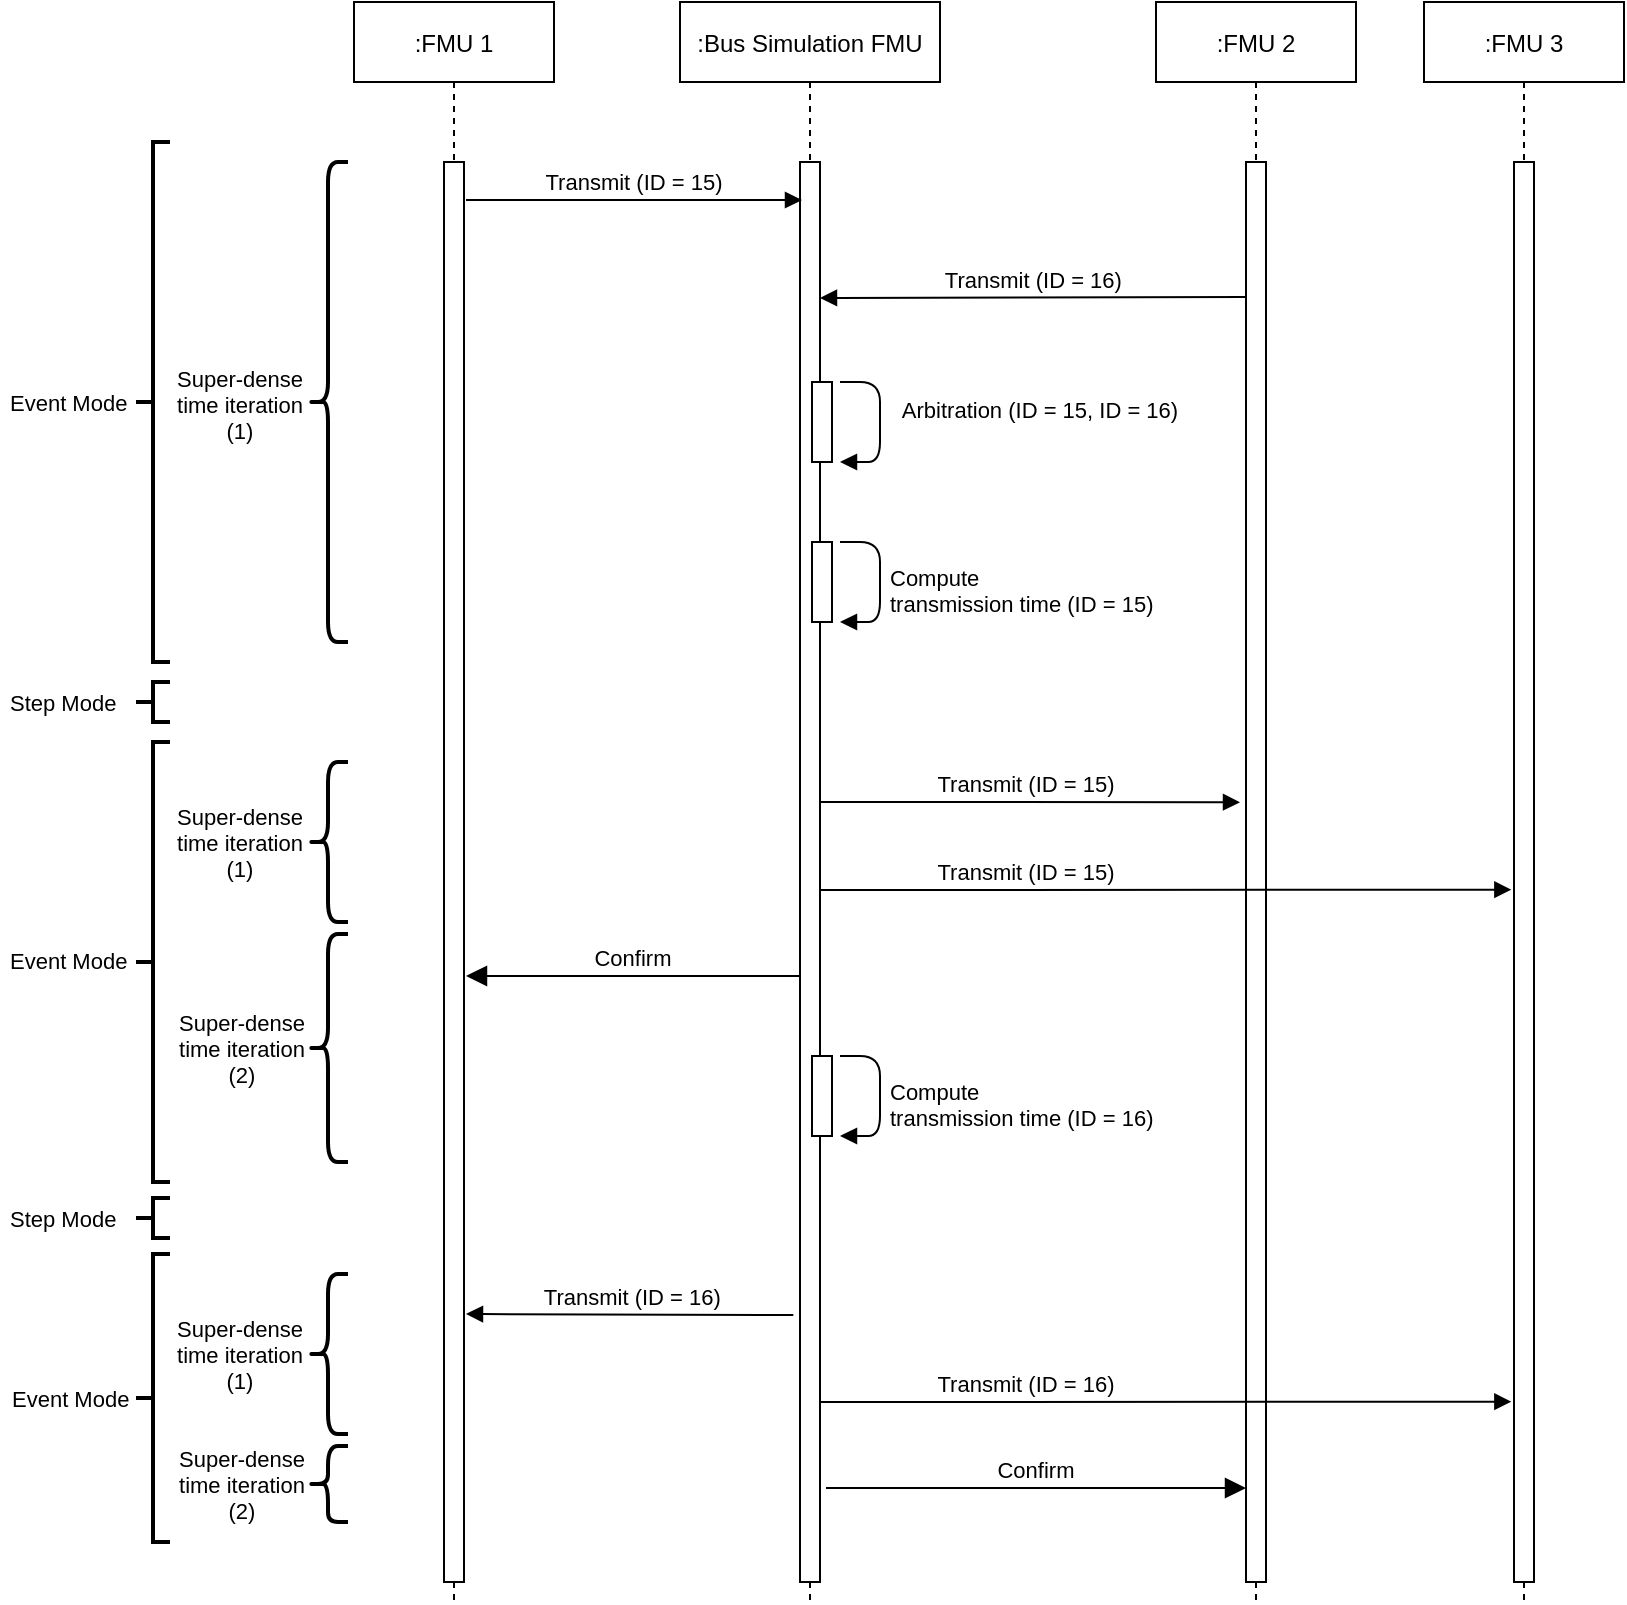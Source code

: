 <mxfile version="20.8.8" type="device"><diagram id="kgpKYQtTHZ0yAKxKKP6v" name="Page-1"><mxGraphModel dx="837" dy="484" grid="1" gridSize="10" guides="1" tooltips="1" connect="1" arrows="1" fold="1" page="1" pageScale="1" pageWidth="850" pageHeight="1100" math="0" shadow="0"><root><mxCell id="0"/><mxCell id="1" parent="0"/><mxCell id="3nuBFxr9cyL0pnOWT2aG-5" value=":Bus Simulation FMU" style="shape=umlLifeline;perimeter=lifelinePerimeter;container=1;collapsible=0;recursiveResize=0;rounded=0;shadow=0;strokeWidth=1;" parent="1" vertex="1"><mxGeometry x="587" y="80" width="130" height="800" as="geometry"/></mxCell><mxCell id="3nuBFxr9cyL0pnOWT2aG-6" value="" style="points=[];perimeter=orthogonalPerimeter;rounded=0;shadow=0;strokeWidth=1;" parent="3nuBFxr9cyL0pnOWT2aG-5" vertex="1"><mxGeometry x="60" y="80" width="10" height="710" as="geometry"/></mxCell><mxCell id="3nuBFxr9cyL0pnOWT2aG-4" value="" style="points=[];perimeter=orthogonalPerimeter;rounded=0;shadow=0;strokeWidth=1;" parent="3nuBFxr9cyL0pnOWT2aG-5" vertex="1"><mxGeometry x="66" y="190" width="10" height="40" as="geometry"/></mxCell><mxCell id="_HQoY5Zo2aadwidPgHyK-5" value="" style="points=[];perimeter=orthogonalPerimeter;rounded=0;shadow=0;strokeWidth=1;" parent="3nuBFxr9cyL0pnOWT2aG-5" vertex="1"><mxGeometry x="66" y="270" width="10" height="40" as="geometry"/></mxCell><mxCell id="_HQoY5Zo2aadwidPgHyK-6" value="Compute&#10;transmission time (ID = 15)" style="verticalAlign=bottom;endArrow=block;shadow=0;strokeWidth=1;align=left;" parent="3nuBFxr9cyL0pnOWT2aG-5" edge="1"><mxGeometry x="0.5" y="-3" relative="1" as="geometry"><mxPoint x="80" y="270" as="sourcePoint"/><mxPoint x="80" y="310" as="targetPoint"/><Array as="points"><mxPoint x="100" y="270"/><mxPoint x="100" y="310"/></Array><mxPoint x="3" y="3" as="offset"/></mxGeometry></mxCell><mxCell id="3nuBFxr9cyL0pnOWT2aG-1" value=":FMU 1" style="shape=umlLifeline;perimeter=lifelinePerimeter;container=1;collapsible=0;recursiveResize=0;rounded=0;shadow=0;strokeWidth=1;" parent="1" vertex="1"><mxGeometry x="424" y="80" width="100" height="800" as="geometry"/></mxCell><mxCell id="3nuBFxr9cyL0pnOWT2aG-2" value="" style="points=[];perimeter=orthogonalPerimeter;rounded=0;shadow=0;strokeWidth=1;" parent="3nuBFxr9cyL0pnOWT2aG-1" vertex="1"><mxGeometry x="45" y="80" width="10" height="710" as="geometry"/></mxCell><mxCell id="eGcspzg-jYoVY6njO30K-1" value=":FMU 2" style="shape=umlLifeline;perimeter=lifelinePerimeter;container=1;collapsible=0;recursiveResize=0;rounded=0;shadow=0;strokeWidth=1;" parent="1" vertex="1"><mxGeometry x="825" y="80" width="100" height="800" as="geometry"/></mxCell><mxCell id="eGcspzg-jYoVY6njO30K-2" value="" style="points=[];perimeter=orthogonalPerimeter;rounded=0;shadow=0;strokeWidth=1;" parent="eGcspzg-jYoVY6njO30K-1" vertex="1"><mxGeometry x="45" y="80" width="10" height="710" as="geometry"/></mxCell><mxCell id="eGcspzg-jYoVY6njO30K-4" value="Arbitration (ID = 15, ID = 16)" style="verticalAlign=bottom;endArrow=block;shadow=0;strokeWidth=1;" parent="1" edge="1"><mxGeometry x="0.075" y="80" relative="1" as="geometry"><mxPoint x="667" y="270" as="sourcePoint"/><mxPoint x="667" y="310" as="targetPoint"/><Array as="points"><mxPoint x="687" y="270"/><mxPoint x="687" y="310"/></Array><mxPoint as="offset"/></mxGeometry></mxCell><mxCell id="Ct78ly6aTw_c9TOjw8sM-1" value="Transmit (ID = 15)" style="verticalAlign=bottom;endArrow=block;entryX=0;entryY=0;shadow=0;strokeWidth=1;" parent="1" edge="1"><mxGeometry relative="1" as="geometry"><mxPoint x="480" y="179" as="sourcePoint"/><mxPoint x="648" y="179" as="targetPoint"/></mxGeometry></mxCell><mxCell id="_HQoY5Zo2aadwidPgHyK-4" value="Transmit (ID = 16)" style="verticalAlign=bottom;endArrow=block;shadow=0;strokeWidth=1;exitX=0.02;exitY=0.088;exitDx=0;exitDy=0;exitPerimeter=0;" parent="1" edge="1"><mxGeometry relative="1" as="geometry"><mxPoint x="870.2" y="227.56" as="sourcePoint"/><mxPoint x="657" y="228" as="targetPoint"/></mxGeometry></mxCell><mxCell id="_HQoY5Zo2aadwidPgHyK-7" value=":FMU 3" style="shape=umlLifeline;perimeter=lifelinePerimeter;container=1;collapsible=0;recursiveResize=0;rounded=0;shadow=0;strokeWidth=1;" parent="1" vertex="1"><mxGeometry x="959" y="80" width="100" height="800" as="geometry"/></mxCell><mxCell id="_HQoY5Zo2aadwidPgHyK-8" value="" style="points=[];perimeter=orthogonalPerimeter;rounded=0;shadow=0;strokeWidth=1;" parent="_HQoY5Zo2aadwidPgHyK-7" vertex="1"><mxGeometry x="45" y="80" width="10" height="710" as="geometry"/></mxCell><mxCell id="_HQoY5Zo2aadwidPgHyK-10" value="Transmit (ID = 15)" style="verticalAlign=bottom;endArrow=block;shadow=0;strokeWidth=1;entryX=-0.132;entryY=0.541;entryDx=0;entryDy=0;entryPerimeter=0;" parent="1" edge="1"><mxGeometry x="-0.402" relative="1" as="geometry"><mxPoint x="656.5" y="524" as="sourcePoint"/><mxPoint x="1002.68" y="523.83" as="targetPoint"/><mxPoint as="offset"/></mxGeometry></mxCell><mxCell id="_HQoY5Zo2aadwidPgHyK-14" value="" style="strokeWidth=2;html=1;shape=mxgraph.flowchart.annotation_2;align=left;labelPosition=right;pointerEvents=1;fontSize=11;fillColor=none;" parent="1" vertex="1"><mxGeometry x="315" y="150" width="17" height="260" as="geometry"/></mxCell><mxCell id="_HQoY5Zo2aadwidPgHyK-15" value="" style="strokeWidth=2;html=1;shape=mxgraph.flowchart.annotation_2;align=left;labelPosition=right;pointerEvents=1;fontSize=11;fillColor=none;" parent="1" vertex="1"><mxGeometry x="315" y="450" width="17" height="220" as="geometry"/></mxCell><mxCell id="_HQoY5Zo2aadwidPgHyK-18" value="Event Mode" style="text;align=left;fontStyle=0;verticalAlign=middle;spacingLeft=3;spacingRight=3;strokeColor=none;rotatable=0;points=[[0,0.5],[1,0.5]];portConstraint=eastwest;fontSize=11;fillColor=none;" parent="1" vertex="1"><mxGeometry x="247" y="546" width="80" height="26" as="geometry"/></mxCell><mxCell id="_HQoY5Zo2aadwidPgHyK-19" value="Transmit (ID = 15)" style="verticalAlign=bottom;endArrow=block;entryX=0.42;entryY=0.587;shadow=0;strokeWidth=1;entryDx=0;entryDy=0;entryPerimeter=0;" parent="1" edge="1"><mxGeometry x="-0.019" relative="1" as="geometry"><mxPoint x="657" y="480" as="sourcePoint"/><mxPoint x="867" y="480.12" as="targetPoint"/><mxPoint as="offset"/></mxGeometry></mxCell><mxCell id="3nuBFxr9cyL0pnOWT2aG-7" value="Confirm" style="verticalAlign=bottom;endArrow=block;endSize=8;exitX=0;exitY=0.95;shadow=0;strokeWidth=1;endFill=1;" parent="1" edge="1"><mxGeometry relative="1" as="geometry"><mxPoint x="480" y="567" as="targetPoint"/><mxPoint x="647" y="567.0" as="sourcePoint"/></mxGeometry></mxCell><mxCell id="TJ8cURRopO99HcsGI5Q8-2" value="" style="shape=curlyBracket;whiteSpace=wrap;html=1;rounded=1;labelPosition=left;verticalLabelPosition=middle;align=right;verticalAlign=middle;strokeWidth=2;" parent="1" vertex="1"><mxGeometry x="401" y="160" width="20" height="240" as="geometry"/></mxCell><mxCell id="TJ8cURRopO99HcsGI5Q8-3" value="" style="shape=curlyBracket;whiteSpace=wrap;html=1;rounded=1;labelPosition=left;verticalLabelPosition=middle;align=right;verticalAlign=middle;strokeWidth=2;" parent="1" vertex="1"><mxGeometry x="401" y="460" width="20" height="80" as="geometry"/></mxCell><mxCell id="TJ8cURRopO99HcsGI5Q8-4" value="Super-dense&#10;time iteration&#10;(1)" style="text;align=center;fontStyle=0;verticalAlign=middle;spacingLeft=3;spacingRight=3;strokeColor=none;rotatable=0;points=[[0,0.5],[1,0.5]];portConstraint=eastwest;fontSize=11;fillColor=none;" parent="1" vertex="1"><mxGeometry x="327" y="268" width="80" height="26" as="geometry"/></mxCell><mxCell id="TJ8cURRopO99HcsGI5Q8-5" value="Super-dense&#10;time iteration&#10;(1)" style="text;align=center;fontStyle=0;verticalAlign=middle;spacingLeft=3;spacingRight=3;strokeColor=none;rotatable=0;points=[[0,0.5],[1,0.5]];portConstraint=eastwest;fontSize=11;fillColor=none;" parent="1" vertex="1"><mxGeometry x="327" y="487" width="80" height="26" as="geometry"/></mxCell><mxCell id="TJ8cURRopO99HcsGI5Q8-6" value="Event Mode" style="text;align=left;fontStyle=0;verticalAlign=middle;spacingLeft=3;spacingRight=3;strokeColor=none;rotatable=0;points=[[0,0.5],[1,0.5]];portConstraint=eastwest;fontSize=11;fillColor=none;" parent="1" vertex="1"><mxGeometry x="247" y="267" width="80" height="26" as="geometry"/></mxCell><mxCell id="TJ8cURRopO99HcsGI5Q8-7" value="" style="strokeWidth=2;html=1;shape=mxgraph.flowchart.annotation_2;align=left;labelPosition=right;pointerEvents=1;fontSize=11;fillColor=none;" parent="1" vertex="1"><mxGeometry x="315" y="420" width="17" height="20" as="geometry"/></mxCell><mxCell id="TJ8cURRopO99HcsGI5Q8-8" value="Step Mode" style="text;align=left;fontStyle=0;verticalAlign=middle;spacingLeft=3;spacingRight=3;strokeColor=none;rotatable=0;points=[[0,0.5],[1,0.5]];portConstraint=eastwest;fontSize=11;fillColor=none;" parent="1" vertex="1"><mxGeometry x="247" y="417" width="80" height="26" as="geometry"/></mxCell><mxCell id="WQ29GB5LsVI4mir2wNij-17" value="" style="shape=curlyBracket;whiteSpace=wrap;html=1;rounded=1;labelPosition=left;verticalLabelPosition=middle;align=right;verticalAlign=middle;strokeWidth=2;" parent="1" vertex="1"><mxGeometry x="401" y="546" width="20" height="114" as="geometry"/></mxCell><mxCell id="WQ29GB5LsVI4mir2wNij-18" value="Super-dense&#10;time iteration&#10;(2)" style="text;align=center;fontStyle=0;verticalAlign=middle;spacingLeft=3;spacingRight=3;strokeColor=none;rotatable=0;points=[[0,0.5],[1,0.5]];portConstraint=eastwest;fontSize=11;fillColor=none;" parent="1" vertex="1"><mxGeometry x="328" y="590" width="80" height="26" as="geometry"/></mxCell><mxCell id="T2kxRcn2vWfKBakwWOv0-1" value="" style="strokeWidth=2;html=1;shape=mxgraph.flowchart.annotation_2;align=left;labelPosition=right;pointerEvents=1;fontSize=11;fillColor=none;" vertex="1" parent="1"><mxGeometry x="315" y="678" width="17" height="20" as="geometry"/></mxCell><mxCell id="T2kxRcn2vWfKBakwWOv0-2" value="Step Mode" style="text;align=left;fontStyle=0;verticalAlign=middle;spacingLeft=3;spacingRight=3;strokeColor=none;rotatable=0;points=[[0,0.5],[1,0.5]];portConstraint=eastwest;fontSize=11;fillColor=none;" vertex="1" parent="1"><mxGeometry x="247" y="675" width="80" height="26" as="geometry"/></mxCell><mxCell id="T2kxRcn2vWfKBakwWOv0-3" value="" style="points=[];perimeter=orthogonalPerimeter;rounded=0;shadow=0;strokeWidth=1;" vertex="1" parent="1"><mxGeometry x="653" y="607" width="10" height="40" as="geometry"/></mxCell><mxCell id="T2kxRcn2vWfKBakwWOv0-4" value="Compute&#10;transmission time (ID = 16)" style="verticalAlign=bottom;endArrow=block;shadow=0;strokeWidth=1;align=left;" edge="1" parent="1"><mxGeometry x="0.5" y="-3" relative="1" as="geometry"><mxPoint x="667" y="607" as="sourcePoint"/><mxPoint x="667" y="647" as="targetPoint"/><Array as="points"><mxPoint x="687" y="607"/><mxPoint x="687" y="647"/></Array><mxPoint x="3" y="3" as="offset"/></mxGeometry></mxCell><mxCell id="T2kxRcn2vWfKBakwWOv0-5" value="Transmit (ID = 16)" style="verticalAlign=bottom;endArrow=block;shadow=0;strokeWidth=1;entryX=-0.132;entryY=0.541;entryDx=0;entryDy=0;entryPerimeter=0;" edge="1" parent="1"><mxGeometry x="-0.402" relative="1" as="geometry"><mxPoint x="656.5" y="780" as="sourcePoint"/><mxPoint x="1002.68" y="779.83" as="targetPoint"/><mxPoint as="offset"/></mxGeometry></mxCell><mxCell id="T2kxRcn2vWfKBakwWOv0-6" value="" style="strokeWidth=2;html=1;shape=mxgraph.flowchart.annotation_2;align=left;labelPosition=right;pointerEvents=1;fontSize=11;fillColor=none;" vertex="1" parent="1"><mxGeometry x="315" y="706" width="17" height="144" as="geometry"/></mxCell><mxCell id="T2kxRcn2vWfKBakwWOv0-7" value="Event Mode" style="text;align=left;fontStyle=0;verticalAlign=middle;spacingLeft=3;spacingRight=3;strokeColor=none;rotatable=0;points=[[0,0.5],[1,0.5]];portConstraint=eastwest;fontSize=11;fillColor=none;" vertex="1" parent="1"><mxGeometry x="248" y="765" width="80" height="26" as="geometry"/></mxCell><mxCell id="T2kxRcn2vWfKBakwWOv0-8" value="Transmit (ID = 16)" style="verticalAlign=bottom;endArrow=block;shadow=0;strokeWidth=1;exitX=-0.333;exitY=0.812;exitDx=0;exitDy=0;exitPerimeter=0;" edge="1" parent="1" source="3nuBFxr9cyL0pnOWT2aG-6"><mxGeometry x="-0.019" relative="1" as="geometry"><mxPoint x="657" y="736" as="sourcePoint"/><mxPoint x="480" y="736" as="targetPoint"/><mxPoint as="offset"/></mxGeometry></mxCell><mxCell id="T2kxRcn2vWfKBakwWOv0-9" value="Confirm" style="verticalAlign=bottom;endArrow=block;endSize=8;shadow=0;strokeWidth=1;endFill=1;" edge="1" parent="1"><mxGeometry relative="1" as="geometry"><mxPoint x="870" y="823" as="targetPoint"/><mxPoint x="660" y="823" as="sourcePoint"/></mxGeometry></mxCell><mxCell id="T2kxRcn2vWfKBakwWOv0-10" value="" style="shape=curlyBracket;whiteSpace=wrap;html=1;rounded=1;labelPosition=left;verticalLabelPosition=middle;align=right;verticalAlign=middle;strokeWidth=2;" vertex="1" parent="1"><mxGeometry x="401" y="716" width="20" height="80" as="geometry"/></mxCell><mxCell id="T2kxRcn2vWfKBakwWOv0-11" value="Super-dense&#10;time iteration&#10;(1)" style="text;align=center;fontStyle=0;verticalAlign=middle;spacingLeft=3;spacingRight=3;strokeColor=none;rotatable=0;points=[[0,0.5],[1,0.5]];portConstraint=eastwest;fontSize=11;fillColor=none;" vertex="1" parent="1"><mxGeometry x="327" y="743" width="80" height="26" as="geometry"/></mxCell><mxCell id="T2kxRcn2vWfKBakwWOv0-12" value="" style="shape=curlyBracket;whiteSpace=wrap;html=1;rounded=1;labelPosition=left;verticalLabelPosition=middle;align=right;verticalAlign=middle;strokeWidth=2;" vertex="1" parent="1"><mxGeometry x="401" y="802" width="20" height="38" as="geometry"/></mxCell><mxCell id="T2kxRcn2vWfKBakwWOv0-13" value="Super-dense&#10;time iteration&#10;(2)" style="text;align=center;fontStyle=0;verticalAlign=middle;spacingLeft=3;spacingRight=3;strokeColor=none;rotatable=0;points=[[0,0.5],[1,0.5]];portConstraint=eastwest;fontSize=11;fillColor=none;" vertex="1" parent="1"><mxGeometry x="328" y="808" width="80" height="26" as="geometry"/></mxCell></root></mxGraphModel></diagram></mxfile>